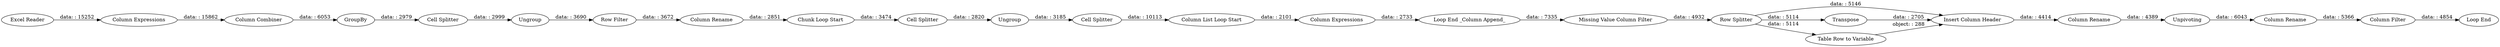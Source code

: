 digraph {
	"7258713619024529583_7" [label="Loop End _Column Append_"]
	"1540383500792479684_35" [label="Column Rename"]
	"100449701994277370_18" [label="Chunk Loop Start"]
	"100449701994277370_36" [label="Column Filter"]
	"1540383500792479684_23" [label="Insert Column Header"]
	"8098012883580970846_13" [label="Cell Splitter"]
	"1540383500792479684_25" [label=Transpose]
	"100449701994277370_38" [label="Column Rename"]
	"8098012883580970846_6" [label="Column Expressions"]
	"8098012883580970846_11" [label="Column Combiner"]
	"8098012883580970846_20" [label="Column Rename"]
	"100449701994277370_29" [label="Loop End"]
	"100449701994277370_10" [label="Excel Reader"]
	"100449701994277370_20" [label=Ungroup]
	"100449701994277370_27" [label=Unpivoting]
	"100449701994277370_21" [label="Cell Splitter"]
	"8098012883580970846_14" [label=Ungroup]
	"7258713619024529583_3" [label="Column List Loop Start"]
	"1540383500792479684_33" [label="Table Row to Variable"]
	"1540383500792479684_26" [label="Row Splitter"]
	"8098012883580970846_12" [label=GroupBy]
	"8098012883580970846_19" [label="Row Filter"]
	"7258713619024529583_34" [label="Missing Value Column Filter"]
	"7258713619024529583_6" [label="Column Expressions"]
	"100449701994277370_15" [label="Cell Splitter"]
	"8098012883580970846_13" -> "8098012883580970846_14" [label="data: : 2999"]
	"8098012883580970846_14" -> "8098012883580970846_19" [label="data: : 3690"]
	"1540383500792479684_26" -> "1540383500792479684_25" [label="data: : 5114"]
	"7258713619024529583_6" -> "7258713619024529583_7" [label="data: : 2733"]
	"8098012883580970846_12" -> "8098012883580970846_13" [label="data: : 2979"]
	"1540383500792479684_25" -> "1540383500792479684_23" [label="data: : 2705"]
	"7258713619024529583_3" -> "7258713619024529583_6" [label="data: : 2101"]
	"100449701994277370_20" -> "100449701994277370_21" [label="data: : 3185"]
	"100449701994277370_18" -> "100449701994277370_15" [label="data: : 3474"]
	"1540383500792479684_23" -> "1540383500792479684_35" [label="data: : 4414"]
	"7258713619024529583_7" -> "7258713619024529583_34" [label="data: : 7335"]
	"100449701994277370_21" -> "7258713619024529583_3" [label="data: : 10113"]
	"1540383500792479684_33" -> "1540383500792479684_23" [label="object: : 288"]
	"1540383500792479684_26" -> "1540383500792479684_33" [label="data: : 5114"]
	"100449701994277370_15" -> "100449701994277370_20" [label="data: : 2820"]
	"7258713619024529583_34" -> "1540383500792479684_26" [label="data: : 4932"]
	"8098012883580970846_11" -> "8098012883580970846_12" [label="data: : 6053"]
	"8098012883580970846_6" -> "8098012883580970846_11" [label="data: : 15862"]
	"100449701994277370_10" -> "8098012883580970846_6" [label="data: : 15252"]
	"8098012883580970846_19" -> "8098012883580970846_20" [label="data: : 3672"]
	"100449701994277370_27" -> "100449701994277370_38" [label="data: : 6043"]
	"8098012883580970846_20" -> "100449701994277370_18" [label="data: : 2851"]
	"1540383500792479684_26" -> "1540383500792479684_23" [label="data: : 5146"]
	"100449701994277370_36" -> "100449701994277370_29" [label="data: : 4854"]
	"1540383500792479684_35" -> "100449701994277370_27" [label="data: : 4389"]
	"100449701994277370_38" -> "100449701994277370_36" [label="data: : 5366"]
	rankdir=LR
}
